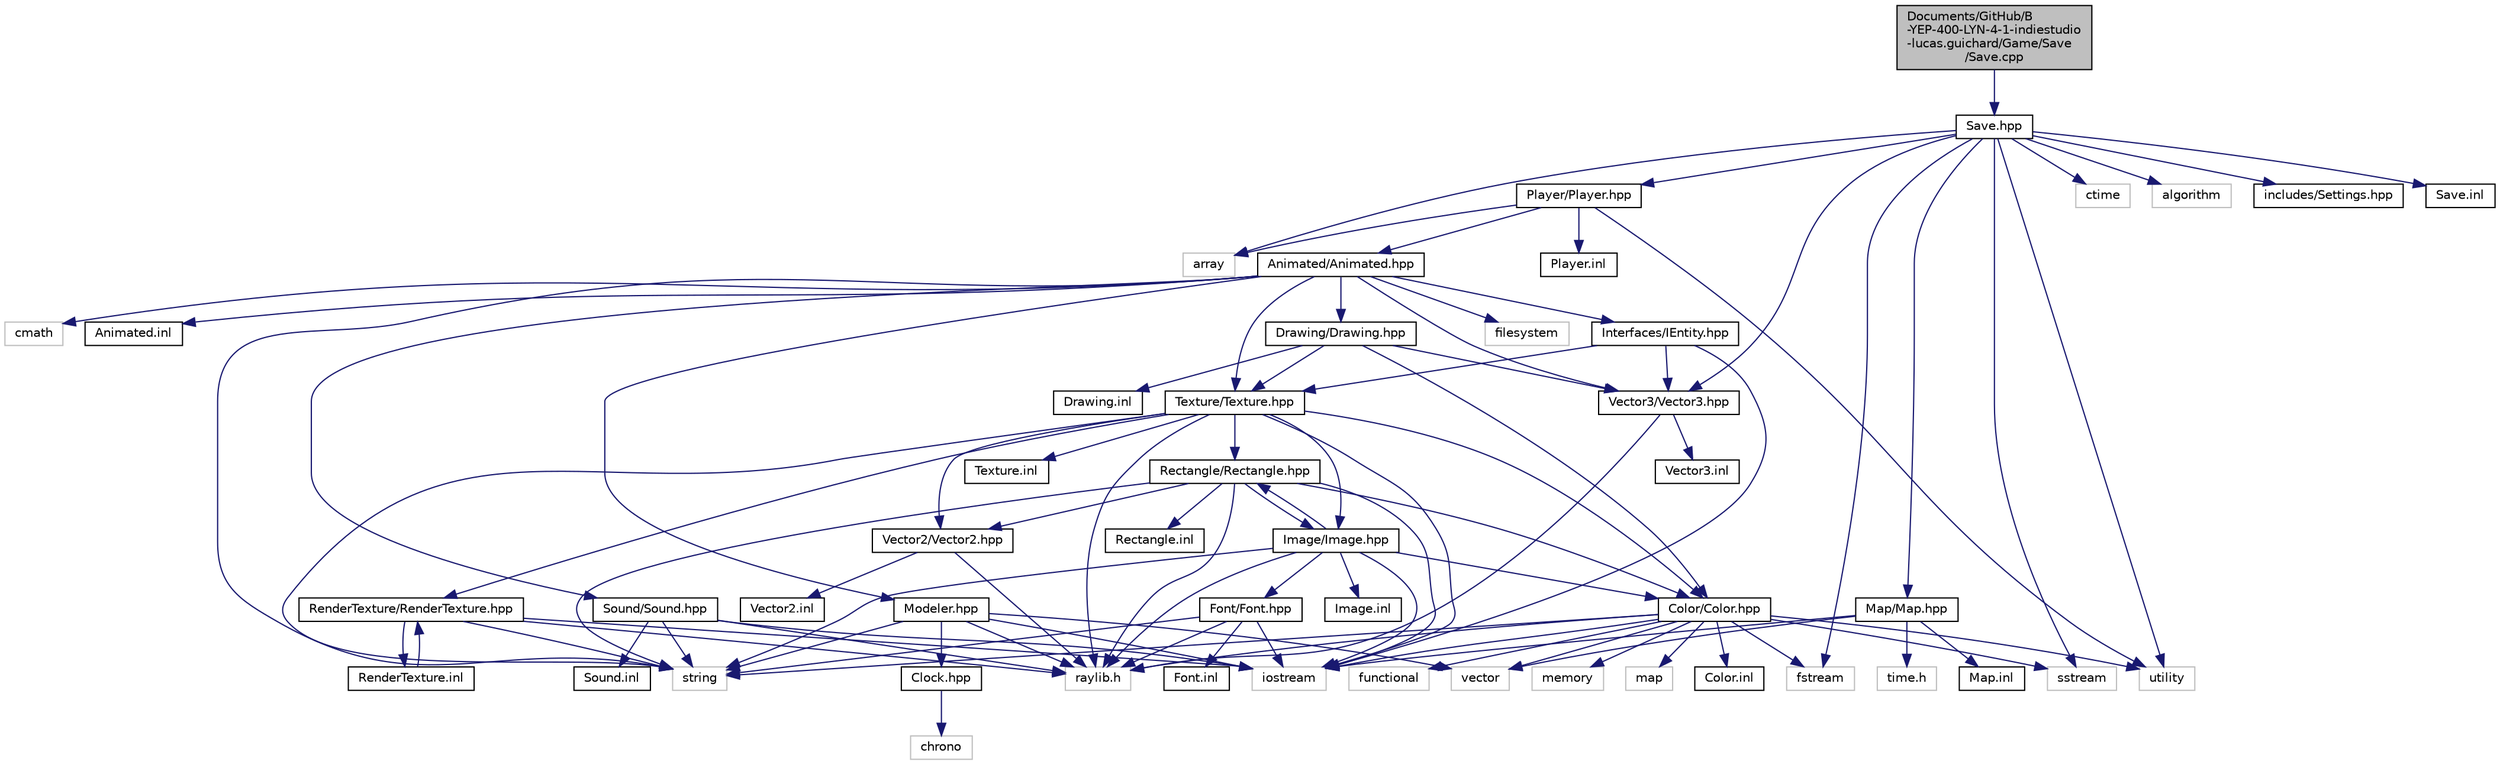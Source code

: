 digraph "Documents/GitHub/B-YEP-400-LYN-4-1-indiestudio-lucas.guichard/Game/Save/Save.cpp"
{
 // LATEX_PDF_SIZE
  edge [fontname="Helvetica",fontsize="10",labelfontname="Helvetica",labelfontsize="10"];
  node [fontname="Helvetica",fontsize="10",shape=record];
  Node1 [label="Documents/GitHub/B\l-YEP-400-LYN-4-1-indiestudio\l-lucas.guichard/Game/Save\l/Save.cpp",height=0.2,width=0.4,color="black", fillcolor="grey75", style="filled", fontcolor="black",tooltip=" "];
  Node1 -> Node2 [color="midnightblue",fontsize="10",style="solid"];
  Node2 [label="Save.hpp",height=0.2,width=0.4,color="black", fillcolor="white", style="filled",URL="$_save_8hpp.html",tooltip=" "];
  Node2 -> Node3 [color="midnightblue",fontsize="10",style="solid"];
  Node3 [label="array",height=0.2,width=0.4,color="grey75", fillcolor="white", style="filled",tooltip=" "];
  Node2 -> Node4 [color="midnightblue",fontsize="10",style="solid"];
  Node4 [label="fstream",height=0.2,width=0.4,color="grey75", fillcolor="white", style="filled",tooltip=" "];
  Node2 -> Node5 [color="midnightblue",fontsize="10",style="solid"];
  Node5 [label="ctime",height=0.2,width=0.4,color="grey75", fillcolor="white", style="filled",tooltip=" "];
  Node2 -> Node6 [color="midnightblue",fontsize="10",style="solid"];
  Node6 [label="sstream",height=0.2,width=0.4,color="grey75", fillcolor="white", style="filled",tooltip=" "];
  Node2 -> Node7 [color="midnightblue",fontsize="10",style="solid"];
  Node7 [label="algorithm",height=0.2,width=0.4,color="grey75", fillcolor="white", style="filled",tooltip=" "];
  Node2 -> Node8 [color="midnightblue",fontsize="10",style="solid"];
  Node8 [label="utility",height=0.2,width=0.4,color="grey75", fillcolor="white", style="filled",tooltip=" "];
  Node2 -> Node9 [color="midnightblue",fontsize="10",style="solid"];
  Node9 [label="includes/Settings.hpp",height=0.2,width=0.4,color="black", fillcolor="white", style="filled",URL="$_settings_8hpp.html",tooltip=" "];
  Node2 -> Node10 [color="midnightblue",fontsize="10",style="solid"];
  Node10 [label="Player/Player.hpp",height=0.2,width=0.4,color="black", fillcolor="white", style="filled",URL="$_game_2_player_2_player_8hpp.html",tooltip=" "];
  Node10 -> Node3 [color="midnightblue",fontsize="10",style="solid"];
  Node10 -> Node8 [color="midnightblue",fontsize="10",style="solid"];
  Node10 -> Node11 [color="midnightblue",fontsize="10",style="solid"];
  Node11 [label="Animated/Animated.hpp",height=0.2,width=0.4,color="black", fillcolor="white", style="filled",URL="$_animated_8hpp.html",tooltip=" "];
  Node11 -> Node12 [color="midnightblue",fontsize="10",style="solid"];
  Node12 [label="Interfaces/IEntity.hpp",height=0.2,width=0.4,color="black", fillcolor="white", style="filled",URL="$_i_entity_8hpp.html",tooltip=" "];
  Node12 -> Node13 [color="midnightblue",fontsize="10",style="solid"];
  Node13 [label="iostream",height=0.2,width=0.4,color="grey75", fillcolor="white", style="filled",tooltip=" "];
  Node12 -> Node14 [color="midnightblue",fontsize="10",style="solid"];
  Node14 [label="Texture/Texture.hpp",height=0.2,width=0.4,color="black", fillcolor="white", style="filled",URL="$_texture_8hpp.html",tooltip=" "];
  Node14 -> Node15 [color="midnightblue",fontsize="10",style="solid"];
  Node15 [label="string",height=0.2,width=0.4,color="grey75", fillcolor="white", style="filled",tooltip=" "];
  Node14 -> Node13 [color="midnightblue",fontsize="10",style="solid"];
  Node14 -> Node16 [color="midnightblue",fontsize="10",style="solid"];
  Node16 [label="raylib.h",height=0.2,width=0.4,color="grey75", fillcolor="white", style="filled",tooltip=" "];
  Node14 -> Node17 [color="midnightblue",fontsize="10",style="solid"];
  Node17 [label="Color/Color.hpp",height=0.2,width=0.4,color="black", fillcolor="white", style="filled",URL="$_color_8hpp.html",tooltip=" "];
  Node17 -> Node13 [color="midnightblue",fontsize="10",style="solid"];
  Node17 -> Node18 [color="midnightblue",fontsize="10",style="solid"];
  Node18 [label="functional",height=0.2,width=0.4,color="grey75", fillcolor="white", style="filled",tooltip=" "];
  Node17 -> Node15 [color="midnightblue",fontsize="10",style="solid"];
  Node17 -> Node19 [color="midnightblue",fontsize="10",style="solid"];
  Node19 [label="map",height=0.2,width=0.4,color="grey75", fillcolor="white", style="filled",tooltip=" "];
  Node17 -> Node6 [color="midnightblue",fontsize="10",style="solid"];
  Node17 -> Node20 [color="midnightblue",fontsize="10",style="solid"];
  Node20 [label="vector",height=0.2,width=0.4,color="grey75", fillcolor="white", style="filled",tooltip=" "];
  Node17 -> Node4 [color="midnightblue",fontsize="10",style="solid"];
  Node17 -> Node21 [color="midnightblue",fontsize="10",style="solid"];
  Node21 [label="memory",height=0.2,width=0.4,color="grey75", fillcolor="white", style="filled",tooltip=" "];
  Node17 -> Node8 [color="midnightblue",fontsize="10",style="solid"];
  Node17 -> Node16 [color="midnightblue",fontsize="10",style="solid"];
  Node17 -> Node22 [color="midnightblue",fontsize="10",style="solid"];
  Node22 [label="Color.inl",height=0.2,width=0.4,color="black", fillcolor="white", style="filled",URL="$_color_8inl.html",tooltip=" "];
  Node14 -> Node23 [color="midnightblue",fontsize="10",style="solid"];
  Node23 [label="RenderTexture/RenderTexture.hpp",height=0.2,width=0.4,color="black", fillcolor="white", style="filled",URL="$_render_texture_8hpp.html",tooltip=" "];
  Node23 -> Node15 [color="midnightblue",fontsize="10",style="solid"];
  Node23 -> Node13 [color="midnightblue",fontsize="10",style="solid"];
  Node23 -> Node16 [color="midnightblue",fontsize="10",style="solid"];
  Node23 -> Node24 [color="midnightblue",fontsize="10",style="solid"];
  Node24 [label="RenderTexture.inl",height=0.2,width=0.4,color="black", fillcolor="white", style="filled",URL="$_render_texture_8inl.html",tooltip=" "];
  Node24 -> Node23 [color="midnightblue",fontsize="10",style="solid"];
  Node14 -> Node25 [color="midnightblue",fontsize="10",style="solid"];
  Node25 [label="Vector2/Vector2.hpp",height=0.2,width=0.4,color="black", fillcolor="white", style="filled",URL="$_vector2_8hpp.html",tooltip=" "];
  Node25 -> Node16 [color="midnightblue",fontsize="10",style="solid"];
  Node25 -> Node26 [color="midnightblue",fontsize="10",style="solid"];
  Node26 [label="Vector2.inl",height=0.2,width=0.4,color="black", fillcolor="white", style="filled",URL="$_vector2_8inl.html",tooltip=" "];
  Node14 -> Node27 [color="midnightblue",fontsize="10",style="solid"];
  Node27 [label="Rectangle/Rectangle.hpp",height=0.2,width=0.4,color="black", fillcolor="white", style="filled",URL="$_rectangle_8hpp.html",tooltip=" "];
  Node27 -> Node15 [color="midnightblue",fontsize="10",style="solid"];
  Node27 -> Node13 [color="midnightblue",fontsize="10",style="solid"];
  Node27 -> Node16 [color="midnightblue",fontsize="10",style="solid"];
  Node27 -> Node17 [color="midnightblue",fontsize="10",style="solid"];
  Node27 -> Node28 [color="midnightblue",fontsize="10",style="solid"];
  Node28 [label="Image/Image.hpp",height=0.2,width=0.4,color="black", fillcolor="white", style="filled",URL="$_image_8hpp.html",tooltip=" "];
  Node28 -> Node15 [color="midnightblue",fontsize="10",style="solid"];
  Node28 -> Node13 [color="midnightblue",fontsize="10",style="solid"];
  Node28 -> Node16 [color="midnightblue",fontsize="10",style="solid"];
  Node28 -> Node29 [color="midnightblue",fontsize="10",style="solid"];
  Node29 [label="Font/Font.hpp",height=0.2,width=0.4,color="black", fillcolor="white", style="filled",URL="$_font_8hpp.html",tooltip=" "];
  Node29 -> Node15 [color="midnightblue",fontsize="10",style="solid"];
  Node29 -> Node13 [color="midnightblue",fontsize="10",style="solid"];
  Node29 -> Node16 [color="midnightblue",fontsize="10",style="solid"];
  Node29 -> Node30 [color="midnightblue",fontsize="10",style="solid"];
  Node30 [label="Font.inl",height=0.2,width=0.4,color="black", fillcolor="white", style="filled",URL="$_font_8inl.html",tooltip=" "];
  Node28 -> Node17 [color="midnightblue",fontsize="10",style="solid"];
  Node28 -> Node27 [color="midnightblue",fontsize="10",style="solid"];
  Node28 -> Node31 [color="midnightblue",fontsize="10",style="solid"];
  Node31 [label="Image.inl",height=0.2,width=0.4,color="black", fillcolor="white", style="filled",URL="$_image_8inl.html",tooltip=" "];
  Node27 -> Node25 [color="midnightblue",fontsize="10",style="solid"];
  Node27 -> Node32 [color="midnightblue",fontsize="10",style="solid"];
  Node32 [label="Rectangle.inl",height=0.2,width=0.4,color="black", fillcolor="white", style="filled",URL="$_rectangle_8inl.html",tooltip=" "];
  Node14 -> Node28 [color="midnightblue",fontsize="10",style="solid"];
  Node14 -> Node33 [color="midnightblue",fontsize="10",style="solid"];
  Node33 [label="Texture.inl",height=0.2,width=0.4,color="black", fillcolor="white", style="filled",URL="$_texture_8inl.html",tooltip=" "];
  Node12 -> Node34 [color="midnightblue",fontsize="10",style="solid"];
  Node34 [label="Vector3/Vector3.hpp",height=0.2,width=0.4,color="black", fillcolor="white", style="filled",URL="$_vector3_8hpp.html",tooltip=" "];
  Node34 -> Node16 [color="midnightblue",fontsize="10",style="solid"];
  Node34 -> Node35 [color="midnightblue",fontsize="10",style="solid"];
  Node35 [label="Vector3.inl",height=0.2,width=0.4,color="black", fillcolor="white", style="filled",URL="$_vector3_8inl.html",tooltip=" "];
  Node11 -> Node34 [color="midnightblue",fontsize="10",style="solid"];
  Node11 -> Node36 [color="midnightblue",fontsize="10",style="solid"];
  Node36 [label="Sound/Sound.hpp",height=0.2,width=0.4,color="black", fillcolor="white", style="filled",URL="$_sound_8hpp.html",tooltip=" "];
  Node36 -> Node15 [color="midnightblue",fontsize="10",style="solid"];
  Node36 -> Node13 [color="midnightblue",fontsize="10",style="solid"];
  Node36 -> Node16 [color="midnightblue",fontsize="10",style="solid"];
  Node36 -> Node37 [color="midnightblue",fontsize="10",style="solid"];
  Node37 [label="Sound.inl",height=0.2,width=0.4,color="black", fillcolor="white", style="filled",URL="$_sound_8inl.html",tooltip=" "];
  Node11 -> Node38 [color="midnightblue",fontsize="10",style="solid"];
  Node38 [label="Drawing/Drawing.hpp",height=0.2,width=0.4,color="black", fillcolor="white", style="filled",URL="$_drawing_8hpp.html",tooltip=" "];
  Node38 -> Node17 [color="midnightblue",fontsize="10",style="solid"];
  Node38 -> Node34 [color="midnightblue",fontsize="10",style="solid"];
  Node38 -> Node14 [color="midnightblue",fontsize="10",style="solid"];
  Node38 -> Node39 [color="midnightblue",fontsize="10",style="solid"];
  Node39 [label="Drawing.inl",height=0.2,width=0.4,color="black", fillcolor="white", style="filled",URL="$_drawing_8inl.html",tooltip=" "];
  Node11 -> Node14 [color="midnightblue",fontsize="10",style="solid"];
  Node11 -> Node15 [color="midnightblue",fontsize="10",style="solid"];
  Node11 -> Node40 [color="midnightblue",fontsize="10",style="solid"];
  Node40 [label="filesystem",height=0.2,width=0.4,color="grey75", fillcolor="white", style="filled",tooltip=" "];
  Node11 -> Node41 [color="midnightblue",fontsize="10",style="solid"];
  Node41 [label="cmath",height=0.2,width=0.4,color="grey75", fillcolor="white", style="filled",tooltip=" "];
  Node11 -> Node42 [color="midnightblue",fontsize="10",style="solid"];
  Node42 [label="Modeler.hpp",height=0.2,width=0.4,color="black", fillcolor="white", style="filled",URL="$_modeler_8hpp.html",tooltip=" "];
  Node42 -> Node15 [color="midnightblue",fontsize="10",style="solid"];
  Node42 -> Node20 [color="midnightblue",fontsize="10",style="solid"];
  Node42 -> Node13 [color="midnightblue",fontsize="10",style="solid"];
  Node42 -> Node16 [color="midnightblue",fontsize="10",style="solid"];
  Node42 -> Node43 [color="midnightblue",fontsize="10",style="solid"];
  Node43 [label="Clock.hpp",height=0.2,width=0.4,color="black", fillcolor="white", style="filled",URL="$_clock_8hpp.html",tooltip=" "];
  Node43 -> Node44 [color="midnightblue",fontsize="10",style="solid"];
  Node44 [label="chrono",height=0.2,width=0.4,color="grey75", fillcolor="white", style="filled",tooltip=" "];
  Node11 -> Node45 [color="midnightblue",fontsize="10",style="solid"];
  Node45 [label="Animated.inl",height=0.2,width=0.4,color="black", fillcolor="white", style="filled",URL="$_animated_8inl.html",tooltip=" "];
  Node10 -> Node46 [color="midnightblue",fontsize="10",style="solid"];
  Node46 [label="Player.inl",height=0.2,width=0.4,color="black", fillcolor="white", style="filled",URL="$_player_8inl.html",tooltip=" "];
  Node2 -> Node47 [color="midnightblue",fontsize="10",style="solid"];
  Node47 [label="Map/Map.hpp",height=0.2,width=0.4,color="black", fillcolor="white", style="filled",URL="$_game_2_map_2_map_8hpp.html",tooltip=" "];
  Node47 -> Node20 [color="midnightblue",fontsize="10",style="solid"];
  Node47 -> Node13 [color="midnightblue",fontsize="10",style="solid"];
  Node47 -> Node48 [color="midnightblue",fontsize="10",style="solid"];
  Node48 [label="time.h",height=0.2,width=0.4,color="grey75", fillcolor="white", style="filled",tooltip=" "];
  Node47 -> Node49 [color="midnightblue",fontsize="10",style="solid"];
  Node49 [label="Map.inl",height=0.2,width=0.4,color="black", fillcolor="white", style="filled",URL="$_map_8inl.html",tooltip=" "];
  Node2 -> Node34 [color="midnightblue",fontsize="10",style="solid"];
  Node2 -> Node50 [color="midnightblue",fontsize="10",style="solid"];
  Node50 [label="Save.inl",height=0.2,width=0.4,color="black", fillcolor="white", style="filled",URL="$_save_8inl.html",tooltip=" "];
}
